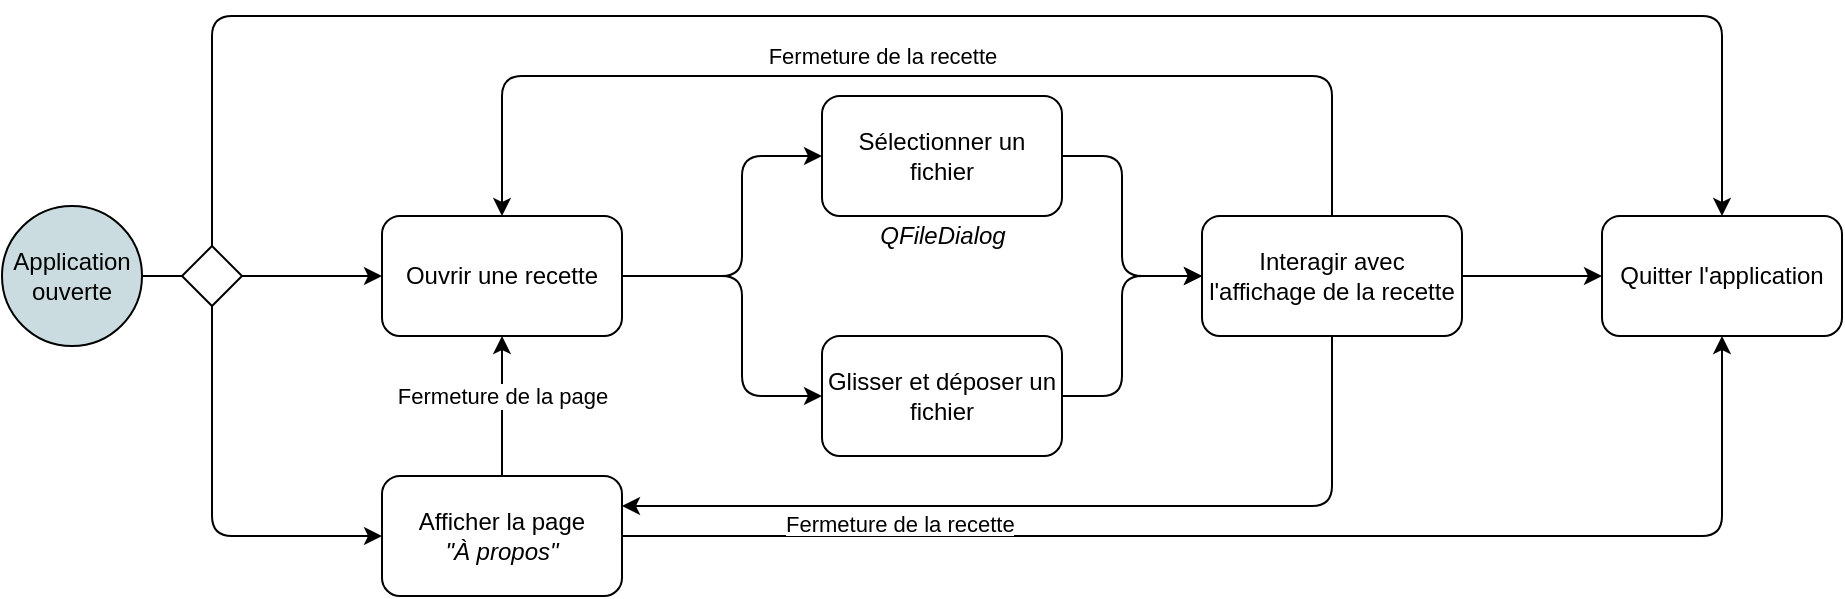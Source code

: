 <mxfile version="13.1.14" type="device"><diagram id="w94O7RkzPTRnt39A80ik" name="Page-1"><mxGraphModel dx="1422" dy="751" grid="1" gridSize="10" guides="1" tooltips="1" connect="1" arrows="1" fold="1" page="1" pageScale="1" pageWidth="850" pageHeight="1100" math="0" shadow="0"><root><mxCell id="0"/><mxCell id="1" parent="0"/><mxCell id="5r2PFocc3re3tZh21siW-1" value="Quitter l'application" style="rounded=1;whiteSpace=wrap;html=1;" vertex="1" parent="1"><mxGeometry x="820" y="310" width="120" height="60" as="geometry"/></mxCell><mxCell id="5r2PFocc3re3tZh21siW-2" value="Ouvrir une recette" style="rounded=1;whiteSpace=wrap;html=1;" vertex="1" parent="1"><mxGeometry x="210" y="310" width="120" height="60" as="geometry"/></mxCell><mxCell id="5r2PFocc3re3tZh21siW-3" value="Afficher la page&lt;br&gt;&lt;i&gt;&quot;À propos&quot;&lt;/i&gt;" style="rounded=1;whiteSpace=wrap;html=1;" vertex="1" parent="1"><mxGeometry x="210" y="440" width="120" height="60" as="geometry"/></mxCell><mxCell id="5r2PFocc3re3tZh21siW-4" value="Application ouverte" style="ellipse;whiteSpace=wrap;html=1;aspect=fixed;fillColor=#CADCE0;" vertex="1" parent="1"><mxGeometry x="20" y="305" width="70" height="70" as="geometry"/></mxCell><mxCell id="5r2PFocc3re3tZh21siW-5" value="" style="endArrow=classic;html=1;entryX=0;entryY=0.5;entryDx=0;entryDy=0;exitX=1;exitY=0.5;exitDx=0;exitDy=0;" edge="1" parent="1" source="5r2PFocc3re3tZh21siW-20" target="5r2PFocc3re3tZh21siW-2"><mxGeometry width="50" height="50" relative="1" as="geometry"><mxPoint x="160" y="340" as="sourcePoint"/><mxPoint x="620" y="350" as="targetPoint"/></mxGeometry></mxCell><mxCell id="5r2PFocc3re3tZh21siW-6" value="" style="endArrow=classic;html=1;entryX=0.5;entryY=0;entryDx=0;entryDy=0;exitX=0.5;exitY=0;exitDx=0;exitDy=0;" edge="1" parent="1" source="5r2PFocc3re3tZh21siW-20" target="5r2PFocc3re3tZh21siW-1"><mxGeometry width="50" height="50" relative="1" as="geometry"><mxPoint x="130" y="280" as="sourcePoint"/><mxPoint x="160" y="20" as="targetPoint"/><Array as="points"><mxPoint x="125" y="210"/><mxPoint x="880" y="210"/></Array></mxGeometry></mxCell><mxCell id="5r2PFocc3re3tZh21siW-7" value="" style="endArrow=classic;html=1;entryX=0;entryY=0.5;entryDx=0;entryDy=0;exitX=0.5;exitY=1;exitDx=0;exitDy=0;" edge="1" parent="1" source="5r2PFocc3re3tZh21siW-20" target="5r2PFocc3re3tZh21siW-3"><mxGeometry width="50" height="50" relative="1" as="geometry"><mxPoint x="130" y="380" as="sourcePoint"/><mxPoint x="620" y="350" as="targetPoint"/><Array as="points"><mxPoint x="125" y="470"/></Array></mxGeometry></mxCell><mxCell id="5r2PFocc3re3tZh21siW-8" value="" style="endArrow=classic;html=1;exitX=0.5;exitY=0;exitDx=0;exitDy=0;entryX=0.5;entryY=0;entryDx=0;entryDy=0;" edge="1" parent="1" source="5r2PFocc3re3tZh21siW-17" target="5r2PFocc3re3tZh21siW-2"><mxGeometry width="50" height="50" relative="1" as="geometry"><mxPoint x="570" y="400" as="sourcePoint"/><mxPoint x="170" y="340" as="targetPoint"/><Array as="points"><mxPoint x="685" y="240"/><mxPoint x="270" y="240"/></Array></mxGeometry></mxCell><mxCell id="5r2PFocc3re3tZh21siW-10" value="" style="endArrow=classic;html=1;exitX=0.5;exitY=0;exitDx=0;exitDy=0;entryX=0.5;entryY=1;entryDx=0;entryDy=0;" edge="1" parent="1" source="5r2PFocc3re3tZh21siW-3" target="5r2PFocc3re3tZh21siW-2"><mxGeometry width="50" height="50" relative="1" as="geometry"><mxPoint x="450" y="400" as="sourcePoint"/><mxPoint x="170" y="340" as="targetPoint"/><Array as="points"><mxPoint x="270" y="410"/></Array></mxGeometry></mxCell><mxCell id="5r2PFocc3re3tZh21siW-11" value="Fermeture de la page" style="edgeLabel;html=1;align=center;verticalAlign=middle;resizable=0;points=[];" vertex="1" connectable="0" parent="5r2PFocc3re3tZh21siW-10"><mxGeometry x="0.054" y="-1" relative="1" as="geometry"><mxPoint x="-1" y="-3" as="offset"/></mxGeometry></mxCell><mxCell id="5r2PFocc3re3tZh21siW-13" value="Sélectionner un fichier" style="rounded=1;whiteSpace=wrap;html=1;fillColor=#FFFFFF;" vertex="1" parent="1"><mxGeometry x="430" y="250" width="120" height="60" as="geometry"/></mxCell><mxCell id="5r2PFocc3re3tZh21siW-14" value="Glisser et déposer un fichier" style="rounded=1;whiteSpace=wrap;html=1;fillColor=#FFFFFF;" vertex="1" parent="1"><mxGeometry x="430" y="370" width="120" height="60" as="geometry"/></mxCell><mxCell id="5r2PFocc3re3tZh21siW-15" value="" style="endArrow=classic;html=1;exitX=1;exitY=0.5;exitDx=0;exitDy=0;entryX=0;entryY=0.5;entryDx=0;entryDy=0;" edge="1" parent="1" source="5r2PFocc3re3tZh21siW-2" target="5r2PFocc3re3tZh21siW-13"><mxGeometry width="50" height="50" relative="1" as="geometry"><mxPoint x="450" y="400" as="sourcePoint"/><mxPoint x="500" y="350" as="targetPoint"/><Array as="points"><mxPoint x="390" y="340"/><mxPoint x="390" y="280"/></Array></mxGeometry></mxCell><mxCell id="5r2PFocc3re3tZh21siW-16" value="" style="endArrow=classic;html=1;entryX=0;entryY=0.5;entryDx=0;entryDy=0;" edge="1" parent="1" target="5r2PFocc3re3tZh21siW-14"><mxGeometry width="50" height="50" relative="1" as="geometry"><mxPoint x="350" y="340" as="sourcePoint"/><mxPoint x="440" y="290" as="targetPoint"/><Array as="points"><mxPoint x="390" y="340"/><mxPoint x="390" y="400"/></Array></mxGeometry></mxCell><mxCell id="5r2PFocc3re3tZh21siW-17" value="Interagir avec l'affichage de la recette" style="rounded=1;whiteSpace=wrap;html=1;fillColor=#FFFFFF;" vertex="1" parent="1"><mxGeometry x="620" y="310" width="130" height="60" as="geometry"/></mxCell><mxCell id="5r2PFocc3re3tZh21siW-18" value="" style="endArrow=classic;html=1;exitX=1;exitY=0.5;exitDx=0;exitDy=0;entryX=0;entryY=0.5;entryDx=0;entryDy=0;" edge="1" parent="1" source="5r2PFocc3re3tZh21siW-13" target="5r2PFocc3re3tZh21siW-17"><mxGeometry width="50" height="50" relative="1" as="geometry"><mxPoint x="450" y="400" as="sourcePoint"/><mxPoint x="500" y="350" as="targetPoint"/><Array as="points"><mxPoint x="580" y="280"/><mxPoint x="580" y="340"/></Array></mxGeometry></mxCell><mxCell id="5r2PFocc3re3tZh21siW-19" value="" style="endArrow=classic;html=1;exitX=1;exitY=0.5;exitDx=0;exitDy=0;entryX=0;entryY=0.5;entryDx=0;entryDy=0;" edge="1" parent="1" source="5r2PFocc3re3tZh21siW-14" target="5r2PFocc3re3tZh21siW-17"><mxGeometry width="50" height="50" relative="1" as="geometry"><mxPoint x="560" y="290" as="sourcePoint"/><mxPoint x="620" y="350" as="targetPoint"/><Array as="points"><mxPoint x="580" y="400"/><mxPoint x="580" y="340"/></Array></mxGeometry></mxCell><mxCell id="5r2PFocc3re3tZh21siW-20" value="" style="rhombus;whiteSpace=wrap;html=1;fillColor=#FFFFFF;" vertex="1" parent="1"><mxGeometry x="110" y="325" width="30" height="30" as="geometry"/></mxCell><mxCell id="5r2PFocc3re3tZh21siW-27" value="" style="endArrow=none;html=1;exitX=1;exitY=0.5;exitDx=0;exitDy=0;entryX=0;entryY=0.5;entryDx=0;entryDy=0;" edge="1" parent="1" source="5r2PFocc3re3tZh21siW-4" target="5r2PFocc3re3tZh21siW-20"><mxGeometry width="50" height="50" relative="1" as="geometry"><mxPoint x="450" y="400" as="sourcePoint"/><mxPoint x="500" y="350" as="targetPoint"/></mxGeometry></mxCell><mxCell id="5r2PFocc3re3tZh21siW-28" value="" style="endArrow=classic;html=1;exitX=1;exitY=0.5;exitDx=0;exitDy=0;entryX=0.5;entryY=1;entryDx=0;entryDy=0;" edge="1" parent="1" source="5r2PFocc3re3tZh21siW-3" target="5r2PFocc3re3tZh21siW-1"><mxGeometry width="50" height="50" relative="1" as="geometry"><mxPoint x="450" y="400" as="sourcePoint"/><mxPoint x="500" y="350" as="targetPoint"/><Array as="points"><mxPoint x="880" y="470"/></Array></mxGeometry></mxCell><mxCell id="5r2PFocc3re3tZh21siW-29" value="" style="endArrow=classic;html=1;exitX=1;exitY=0.5;exitDx=0;exitDy=0;entryX=0;entryY=0.5;entryDx=0;entryDy=0;" edge="1" parent="1" source="5r2PFocc3re3tZh21siW-17" target="5r2PFocc3re3tZh21siW-1"><mxGeometry width="50" height="50" relative="1" as="geometry"><mxPoint x="450" y="400" as="sourcePoint"/><mxPoint x="500" y="350" as="targetPoint"/></mxGeometry></mxCell><mxCell id="5r2PFocc3re3tZh21siW-33" value="&lt;i&gt;QFileDialog&lt;/i&gt;" style="text;html=1;align=center;verticalAlign=middle;resizable=0;points=[];autosize=1;" vertex="1" parent="1"><mxGeometry x="450" y="310" width="80" height="20" as="geometry"/></mxCell><mxCell id="5r2PFocc3re3tZh21siW-40" value="Fermeture de la recette" style="edgeLabel;html=1;align=center;verticalAlign=middle;resizable=0;points=[];" vertex="1" connectable="0" parent="1"><mxGeometry x="470" y="240" as="geometry"><mxPoint x="-10" y="-10" as="offset"/></mxGeometry></mxCell><mxCell id="5r2PFocc3re3tZh21siW-41" value="" style="endArrow=classic;html=1;exitX=0.5;exitY=1;exitDx=0;exitDy=0;entryX=1;entryY=0.25;entryDx=0;entryDy=0;" edge="1" parent="1" source="5r2PFocc3re3tZh21siW-17" target="5r2PFocc3re3tZh21siW-3"><mxGeometry width="50" height="50" relative="1" as="geometry"><mxPoint x="697.5" y="585" as="sourcePoint"/><mxPoint x="282.5" y="585" as="targetPoint"/><Array as="points"><mxPoint x="685" y="455"/></Array></mxGeometry></mxCell><mxCell id="5r2PFocc3re3tZh21siW-42" value="&lt;span style=&quot;color: rgb(0, 0, 0); font-family: helvetica; font-size: 11px; font-style: normal; font-weight: 400; letter-spacing: normal; text-align: center; text-indent: 0px; text-transform: none; word-spacing: 0px; background-color: rgb(255, 255, 255); display: inline; float: none;&quot;&gt;Fermeture de la recette&lt;/span&gt;" style="text;whiteSpace=wrap;html=1;" vertex="1" parent="1"><mxGeometry x="410" y="450" width="120" height="30" as="geometry"/></mxCell></root></mxGraphModel></diagram></mxfile>